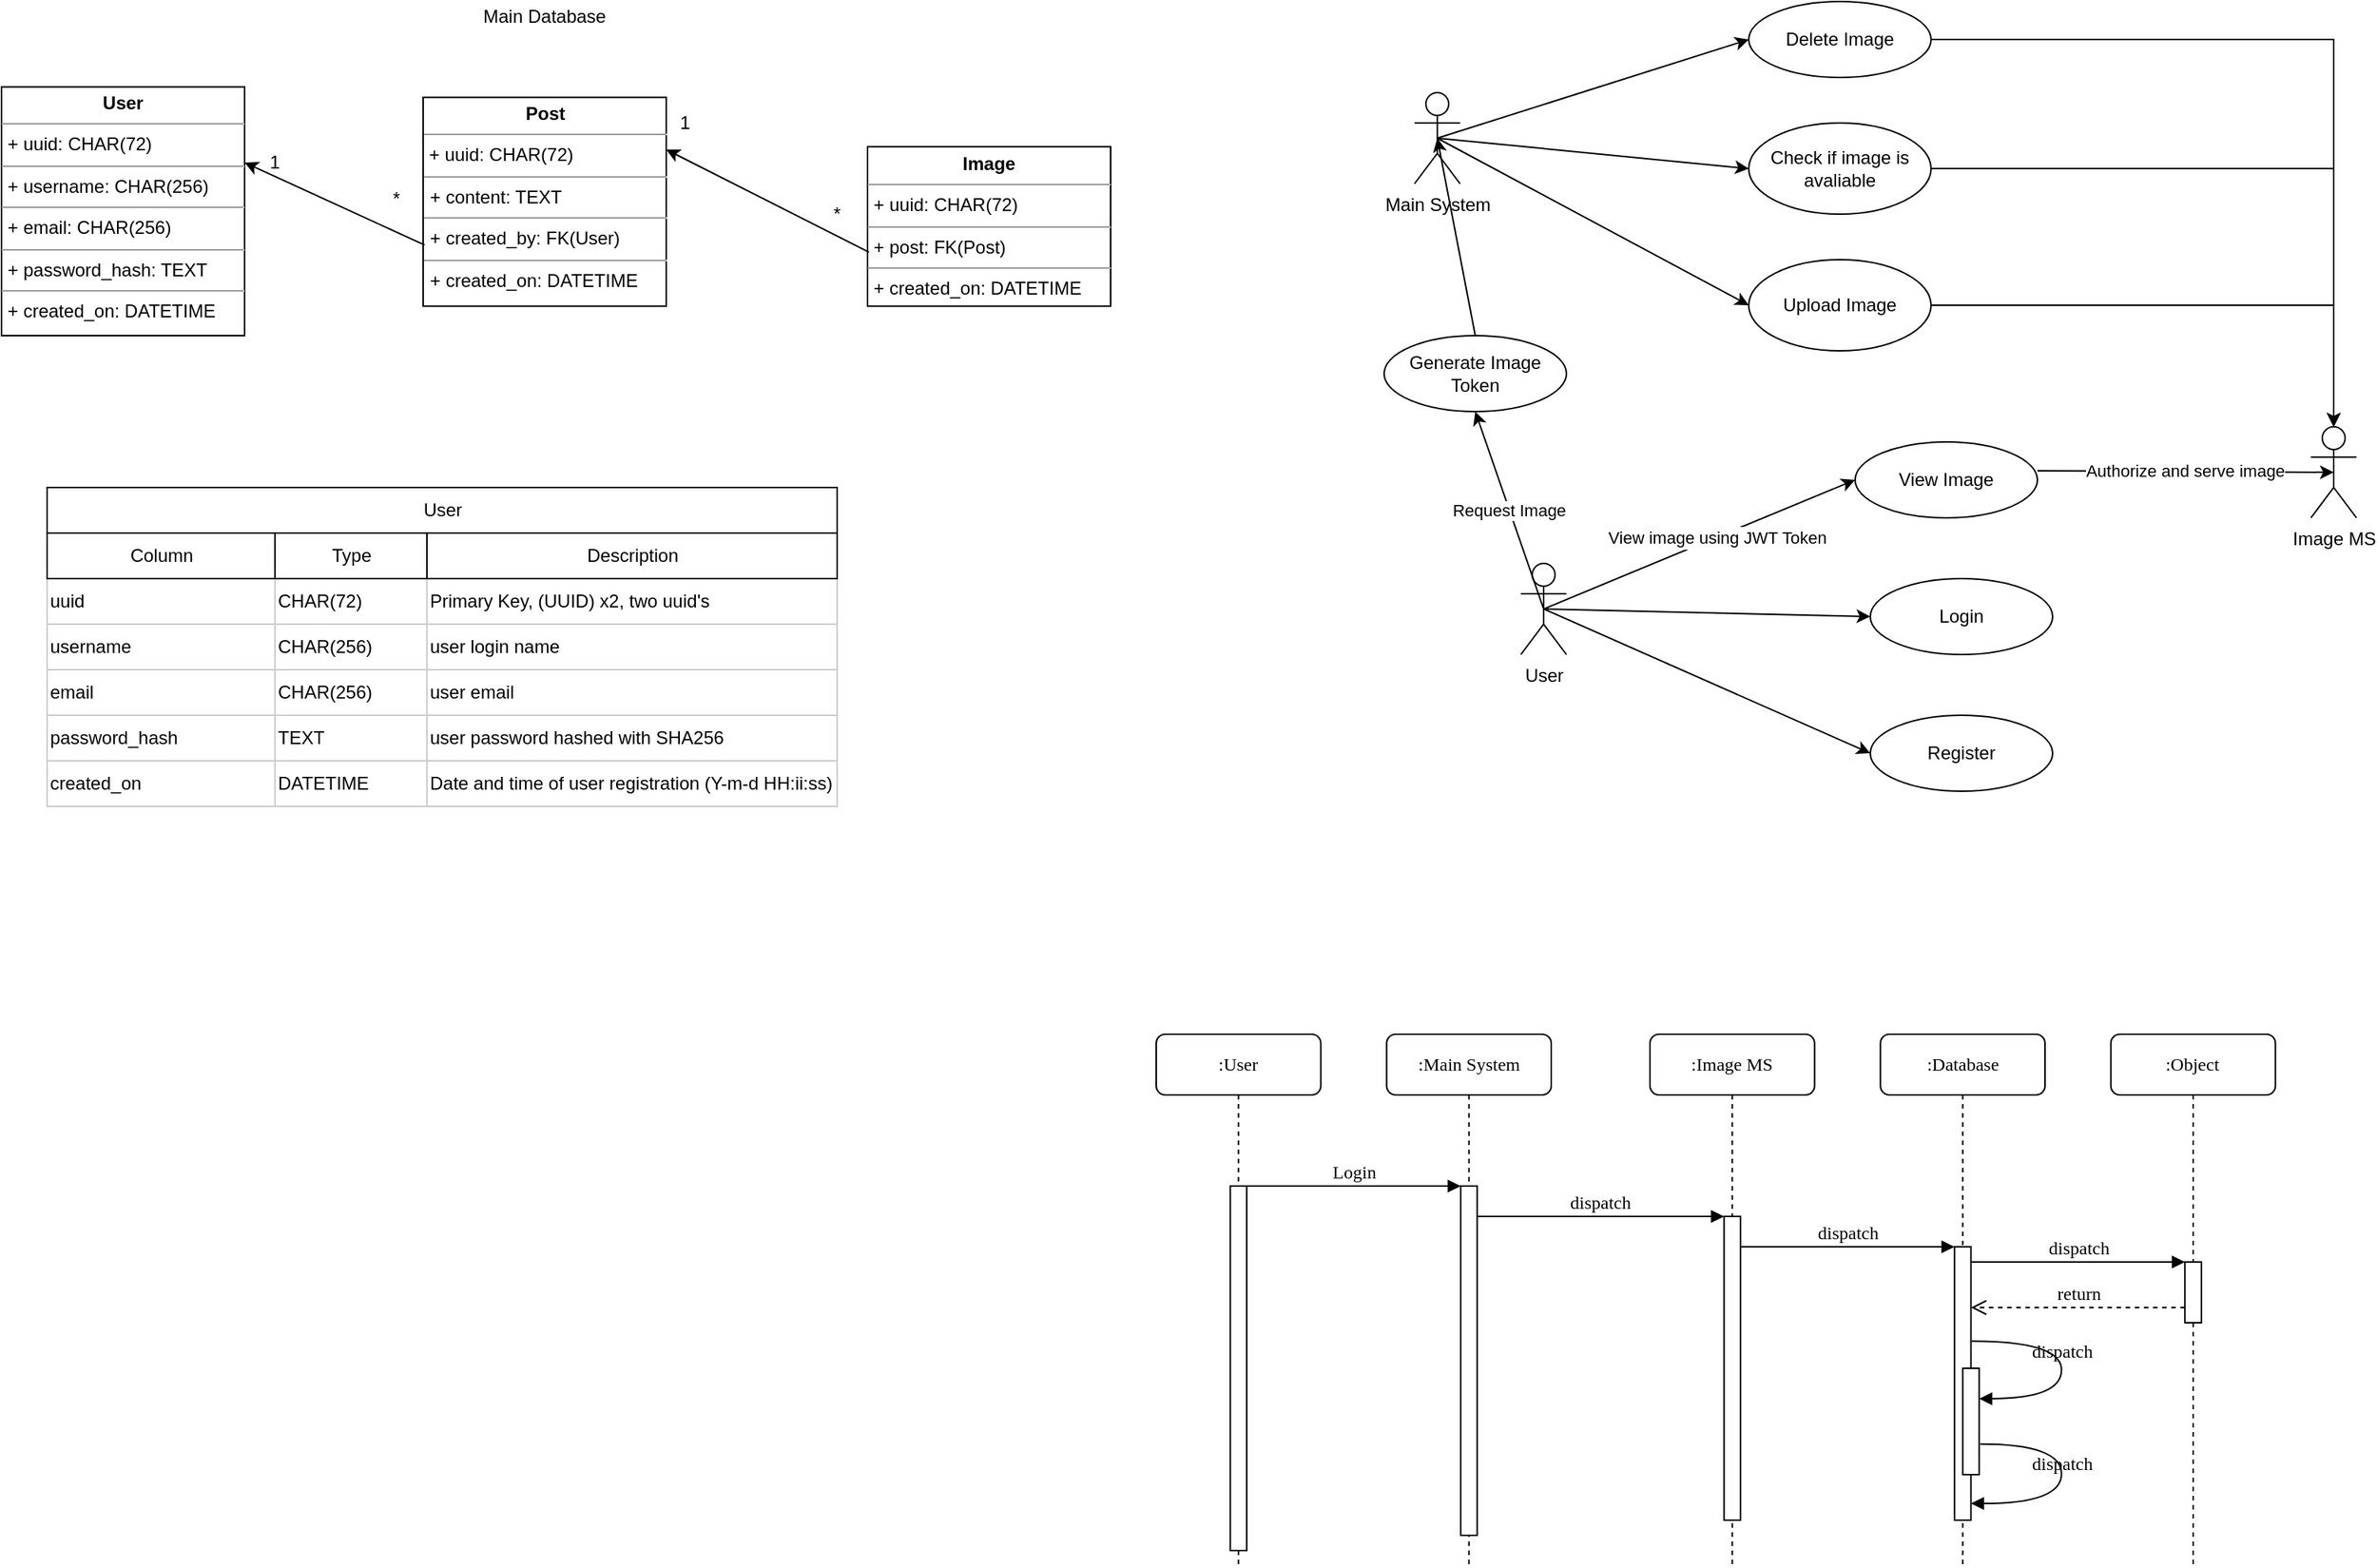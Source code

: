 <mxfile version="12.4.3" type="github" pages="1">
  <diagram id="EZfPujzxDGoqH2DmD0Lw" name="Page-1">
    <mxGraphModel dx="2272" dy="794" grid="1" gridSize="10" guides="1" tooltips="1" connect="1" arrows="1" fold="1" page="1" pageScale="1" pageWidth="850" pageHeight="1100" math="0" shadow="0">
      <root>
        <mxCell id="0"/>
        <mxCell id="1" parent="0"/>
        <mxCell id="Q4DiH3jnf2gUBGXXYlD1-52" style="edgeStyle=orthogonalEdgeStyle;rounded=0;orthogonalLoop=1;jettySize=auto;html=1;exitX=1;exitY=0.5;exitDx=0;exitDy=0;entryX=0.5;entryY=0;entryDx=0;entryDy=0;entryPerimeter=0;" edge="1" parent="1" source="WzK8IxFGAlG5T49nYvyz-2" target="ggfOf4PPvvJDClUDvOLn-1">
          <mxGeometry relative="1" as="geometry"/>
        </mxCell>
        <mxCell id="WzK8IxFGAlG5T49nYvyz-2" value="Upload Image" style="ellipse;whiteSpace=wrap;html=1;" parent="1" vertex="1">
          <mxGeometry x="400" y="240" width="120" height="60" as="geometry"/>
        </mxCell>
        <mxCell id="WzK8IxFGAlG5T49nYvyz-3" value="Main System&lt;br&gt;" style="shape=umlActor;verticalLabelPosition=bottom;labelBackgroundColor=#ffffff;verticalAlign=top;html=1;outlineConnect=0;" parent="1" vertex="1">
          <mxGeometry x="180" y="130" width="30" height="60" as="geometry"/>
        </mxCell>
        <mxCell id="WzK8IxFGAlG5T49nYvyz-6" value="View Image" style="ellipse;whiteSpace=wrap;html=1;" parent="1" vertex="1">
          <mxGeometry x="470" y="360" width="120" height="50" as="geometry"/>
        </mxCell>
        <mxCell id="WzK8IxFGAlG5T49nYvyz-10" value="User&lt;br&gt;" style="shape=umlActor;verticalLabelPosition=bottom;labelBackgroundColor=#ffffff;verticalAlign=top;html=1;outlineConnect=0;" parent="1" vertex="1">
          <mxGeometry x="250" y="440" width="30" height="60" as="geometry"/>
        </mxCell>
        <mxCell id="WzK8IxFGAlG5T49nYvyz-24" value="" style="endArrow=classic;html=1;entryX=0;entryY=0.5;entryDx=0;entryDy=0;exitX=0.5;exitY=0.5;exitDx=0;exitDy=0;exitPerimeter=0;" parent="1" source="WzK8IxFGAlG5T49nYvyz-3" target="WzK8IxFGAlG5T49nYvyz-26" edge="1">
          <mxGeometry width="50" height="50" relative="1" as="geometry">
            <mxPoint x="130" y="180" as="sourcePoint"/>
            <mxPoint x="380" y="260" as="targetPoint"/>
          </mxGeometry>
        </mxCell>
        <mxCell id="Q4DiH3jnf2gUBGXXYlD1-54" style="edgeStyle=orthogonalEdgeStyle;rounded=0;orthogonalLoop=1;jettySize=auto;html=1;exitX=1;exitY=0.5;exitDx=0;exitDy=0;entryX=0.5;entryY=0;entryDx=0;entryDy=0;entryPerimeter=0;" edge="1" parent="1" source="WzK8IxFGAlG5T49nYvyz-25" target="ggfOf4PPvvJDClUDvOLn-1">
          <mxGeometry relative="1" as="geometry"/>
        </mxCell>
        <mxCell id="WzK8IxFGAlG5T49nYvyz-25" value="Delete Image" style="ellipse;whiteSpace=wrap;html=1;" parent="1" vertex="1">
          <mxGeometry x="400" y="70" width="120" height="50" as="geometry"/>
        </mxCell>
        <mxCell id="WzK8IxFGAlG5T49nYvyz-29" value="" style="endArrow=classic;html=1;entryX=0;entryY=0.5;entryDx=0;entryDy=0;exitX=0.5;exitY=0.5;exitDx=0;exitDy=0;exitPerimeter=0;" parent="1" source="WzK8IxFGAlG5T49nYvyz-3" target="WzK8IxFGAlG5T49nYvyz-25" edge="1">
          <mxGeometry width="50" height="50" relative="1" as="geometry">
            <mxPoint x="130" y="180" as="sourcePoint"/>
            <mxPoint x="420" y="90" as="targetPoint"/>
          </mxGeometry>
        </mxCell>
        <mxCell id="ggfOf4PPvvJDClUDvOLn-1" value="Image MS" style="shape=umlActor;verticalLabelPosition=bottom;labelBackgroundColor=#ffffff;verticalAlign=top;html=1;outlineConnect=0;" parent="1" vertex="1">
          <mxGeometry x="770" y="350" width="30" height="60" as="geometry"/>
        </mxCell>
        <mxCell id="ggfOf4PPvvJDClUDvOLn-13" value="Authorize and serve image" style="endArrow=classic;html=1;exitX=1;exitY=0.38;exitDx=0;exitDy=0;exitPerimeter=0;entryX=0.5;entryY=0.5;entryDx=0;entryDy=0;entryPerimeter=0;" parent="1" source="WzK8IxFGAlG5T49nYvyz-6" target="ggfOf4PPvvJDClUDvOLn-1" edge="1">
          <mxGeometry width="50" height="50" relative="1" as="geometry">
            <mxPoint x="630" y="350" as="sourcePoint"/>
            <mxPoint x="670" y="340" as="targetPoint"/>
          </mxGeometry>
        </mxCell>
        <object label="&lt;p style=&quot;margin: 0px ; margin-top: 4px ; text-align: center&quot;&gt;&lt;b&gt;Post&lt;/b&gt;&lt;/p&gt;&lt;hr size=&quot;1&quot;&gt;&amp;nbsp;+&amp;nbsp;&lt;span&gt;uuid: CHAR(72)&lt;/span&gt;&lt;br&gt;&lt;hr size=&quot;1&quot;&gt;&lt;p style=&quot;margin: 0px ; margin-left: 4px&quot;&gt;+ content: TEXT&lt;br&gt;&lt;/p&gt;&lt;hr size=&quot;1&quot;&gt;&lt;p style=&quot;margin: 0px 0px 0px 4px&quot;&gt;&lt;span&gt;+ created_by: FK(User)&lt;/span&gt;&lt;br&gt;&lt;/p&gt;&lt;hr size=&quot;1&quot;&gt;&lt;p style=&quot;margin: 0px 0px 0px 4px&quot;&gt;+ created_on: DATETIME&lt;/p&gt;" placeholders="1" id="Q4DiH3jnf2gUBGXXYlD1-11">
          <mxCell style="verticalAlign=top;align=left;overflow=fill;fontSize=12;fontFamily=Helvetica;html=1;" vertex="1" parent="1">
            <mxGeometry x="-472.5" y="133.13" width="160" height="137.5" as="geometry"/>
          </mxCell>
        </object>
        <object label="&lt;p style=&quot;margin: 0px ; margin-top: 4px ; text-align: center&quot;&gt;&lt;b&gt;Image&lt;/b&gt;&lt;/p&gt;&lt;hr size=&quot;1&quot;&gt;&lt;p style=&quot;margin: 0px ; margin-left: 4px&quot;&gt;+ uuid: CHAR(72)&lt;/p&gt;&lt;hr size=&quot;1&quot;&gt;&lt;p style=&quot;margin: 0px 0px 0px 4px&quot;&gt;&lt;span&gt;+ post: FK(Post)&lt;/span&gt;&lt;br&gt;&lt;/p&gt;&lt;hr size=&quot;1&quot;&gt;&lt;p style=&quot;margin: 0px 0px 0px 4px&quot;&gt;+ created_on: DATETIME&lt;/p&gt;" placeholders="1" id="Q4DiH3jnf2gUBGXXYlD1-14">
          <mxCell style="verticalAlign=top;align=left;overflow=fill;fontSize=12;fontFamily=Helvetica;html=1;" vertex="1" parent="1">
            <mxGeometry x="-180" y="165.63" width="160" height="105" as="geometry"/>
          </mxCell>
        </object>
        <object label="&lt;p style=&quot;margin: 0px ; margin-top: 4px ; text-align: center&quot;&gt;&lt;b&gt;User&lt;/b&gt;&lt;/p&gt;&lt;hr size=&quot;1&quot;&gt;&lt;p style=&quot;margin: 0px ; margin-left: 4px&quot;&gt;+ uuid: CHAR(72)&amp;nbsp;&lt;br&gt;&lt;/p&gt;&lt;hr size=&quot;1&quot;&gt;&lt;p style=&quot;margin: 0px ; margin-left: 4px&quot;&gt;+ username: CHAR(256)&lt;br&gt;&lt;/p&gt;&lt;hr size=&quot;1&quot;&gt;&lt;p style=&quot;margin: 0px 0px 0px 4px&quot;&gt;&lt;span&gt;+ email: CHAR(256)&lt;/span&gt;&lt;/p&gt;&lt;hr size=&quot;1&quot;&gt;&lt;p style=&quot;margin: 0px 0px 0px 4px&quot;&gt;+ password_hash: TEXT&lt;/p&gt;&lt;hr size=&quot;1&quot;&gt;&lt;p style=&quot;margin: 0px 0px 0px 4px&quot;&gt;+ created_on: DATETIME&lt;/p&gt;&lt;p style=&quot;margin: 0px 0px 0px 4px&quot;&gt;&lt;br&gt;&lt;/p&gt;" placeholders="1" id="Q4DiH3jnf2gUBGXXYlD1-15">
          <mxCell style="verticalAlign=top;align=left;overflow=fill;fontSize=12;fontFamily=Helvetica;html=1;" vertex="1" parent="1">
            <mxGeometry x="-750" y="126.25" width="160" height="163.75" as="geometry"/>
          </mxCell>
        </object>
        <mxCell id="Q4DiH3jnf2gUBGXXYlD1-16" value="" style="endArrow=classic;html=1;entryX=1;entryY=0.25;entryDx=0;entryDy=0;exitX=0.006;exitY=0.661;exitDx=0;exitDy=0;exitPerimeter=0;" edge="1" parent="1" source="Q4DiH3jnf2gUBGXXYlD1-14" target="Q4DiH3jnf2gUBGXXYlD1-11">
          <mxGeometry width="50" height="50" relative="1" as="geometry">
            <mxPoint x="-209" y="220" as="sourcePoint"/>
            <mxPoint x="-300" y="150" as="targetPoint"/>
          </mxGeometry>
        </mxCell>
        <mxCell id="Q4DiH3jnf2gUBGXXYlD1-19" value="" style="endArrow=classic;html=1;entryX=1;entryY=0.304;entryDx=0;entryDy=0;entryPerimeter=0;exitX=0.006;exitY=0.707;exitDx=0;exitDy=0;exitPerimeter=0;" edge="1" parent="1" source="Q4DiH3jnf2gUBGXXYlD1-11" target="Q4DiH3jnf2gUBGXXYlD1-15">
          <mxGeometry width="50" height="50" relative="1" as="geometry">
            <mxPoint x="-550" y="250" as="sourcePoint"/>
            <mxPoint x="-500" y="200" as="targetPoint"/>
          </mxGeometry>
        </mxCell>
        <mxCell id="Q4DiH3jnf2gUBGXXYlD1-20" value="Main Database" style="text;html=1;strokeColor=none;fillColor=none;align=center;verticalAlign=middle;whiteSpace=wrap;rounded=0;" vertex="1" parent="1">
          <mxGeometry x="-450" y="70" width="115" height="20" as="geometry"/>
        </mxCell>
        <mxCell id="Q4DiH3jnf2gUBGXXYlD1-21" value="1" style="text;html=1;strokeColor=none;fillColor=none;align=center;verticalAlign=middle;whiteSpace=wrap;rounded=0;" vertex="1" parent="1">
          <mxGeometry x="-320" y="140" width="40" height="20" as="geometry"/>
        </mxCell>
        <mxCell id="Q4DiH3jnf2gUBGXXYlD1-22" value="*" style="text;html=1;strokeColor=none;fillColor=none;align=center;verticalAlign=middle;whiteSpace=wrap;rounded=0;" vertex="1" parent="1">
          <mxGeometry x="-220" y="200" width="40" height="20" as="geometry"/>
        </mxCell>
        <mxCell id="Q4DiH3jnf2gUBGXXYlD1-23" value="1" style="text;html=1;strokeColor=none;fillColor=none;align=center;verticalAlign=middle;whiteSpace=wrap;rounded=0;" vertex="1" parent="1">
          <mxGeometry x="-590" y="166" width="40" height="20" as="geometry"/>
        </mxCell>
        <mxCell id="Q4DiH3jnf2gUBGXXYlD1-24" value="*" style="text;html=1;strokeColor=none;fillColor=none;align=center;verticalAlign=middle;whiteSpace=wrap;rounded=0;" vertex="1" parent="1">
          <mxGeometry x="-510" y="190" width="40" height="20" as="geometry"/>
        </mxCell>
        <mxCell id="Q4DiH3jnf2gUBGXXYlD1-53" style="edgeStyle=orthogonalEdgeStyle;rounded=0;orthogonalLoop=1;jettySize=auto;html=1;exitX=1;exitY=0.5;exitDx=0;exitDy=0;entryX=0.5;entryY=0;entryDx=0;entryDy=0;entryPerimeter=0;" edge="1" parent="1" source="WzK8IxFGAlG5T49nYvyz-26" target="ggfOf4PPvvJDClUDvOLn-1">
          <mxGeometry relative="1" as="geometry">
            <mxPoint x="780" y="270" as="targetPoint"/>
          </mxGeometry>
        </mxCell>
        <mxCell id="WzK8IxFGAlG5T49nYvyz-26" value="Check if image is avaliable" style="ellipse;whiteSpace=wrap;html=1;" parent="1" vertex="1">
          <mxGeometry x="400" y="150" width="120" height="60" as="geometry"/>
        </mxCell>
        <mxCell id="Q4DiH3jnf2gUBGXXYlD1-34" value="" style="endArrow=classic;html=1;exitX=0.5;exitY=0.5;exitDx=0;exitDy=0;exitPerimeter=0;entryX=0;entryY=0.5;entryDx=0;entryDy=0;" edge="1" parent="1" source="WzK8IxFGAlG5T49nYvyz-3" target="WzK8IxFGAlG5T49nYvyz-2">
          <mxGeometry width="50" height="50" relative="1" as="geometry">
            <mxPoint x="300" y="310" as="sourcePoint"/>
            <mxPoint x="350" y="260" as="targetPoint"/>
          </mxGeometry>
        </mxCell>
        <mxCell id="Q4DiH3jnf2gUBGXXYlD1-36" value="Generate Image Token" style="ellipse;whiteSpace=wrap;html=1;" vertex="1" parent="1">
          <mxGeometry x="160" y="290" width="120" height="50" as="geometry"/>
        </mxCell>
        <mxCell id="Q4DiH3jnf2gUBGXXYlD1-41" value="" style="endArrow=classic;html=1;entryX=0.5;entryY=0.5;entryDx=0;entryDy=0;entryPerimeter=0;exitX=0.5;exitY=0;exitDx=0;exitDy=0;" edge="1" parent="1" source="Q4DiH3jnf2gUBGXXYlD1-36" target="WzK8IxFGAlG5T49nYvyz-3">
          <mxGeometry width="50" height="50" relative="1" as="geometry">
            <mxPoint x="240" y="410" as="sourcePoint"/>
            <mxPoint x="290" y="360" as="targetPoint"/>
          </mxGeometry>
        </mxCell>
        <mxCell id="Q4DiH3jnf2gUBGXXYlD1-45" value="Login" style="ellipse;whiteSpace=wrap;html=1;" vertex="1" parent="1">
          <mxGeometry x="480" y="450" width="120" height="50" as="geometry"/>
        </mxCell>
        <mxCell id="Q4DiH3jnf2gUBGXXYlD1-47" value="" style="endArrow=classic;html=1;exitX=0.5;exitY=0.5;exitDx=0;exitDy=0;exitPerimeter=0;entryX=0;entryY=0.5;entryDx=0;entryDy=0;" edge="1" parent="1" source="WzK8IxFGAlG5T49nYvyz-10" target="Q4DiH3jnf2gUBGXXYlD1-45">
          <mxGeometry width="50" height="50" relative="1" as="geometry">
            <mxPoint x="300" y="580" as="sourcePoint"/>
            <mxPoint x="350" y="530" as="targetPoint"/>
          </mxGeometry>
        </mxCell>
        <mxCell id="Q4DiH3jnf2gUBGXXYlD1-50" value="Request Image" style="endArrow=classic;html=1;entryX=0.5;entryY=1;entryDx=0;entryDy=0;exitX=0.5;exitY=0.5;exitDx=0;exitDy=0;exitPerimeter=0;" edge="1" parent="1" source="WzK8IxFGAlG5T49nYvyz-10" target="Q4DiH3jnf2gUBGXXYlD1-36">
          <mxGeometry width="50" height="50" relative="1" as="geometry">
            <mxPoint x="295" y="450" as="sourcePoint"/>
            <mxPoint x="410" y="375" as="targetPoint"/>
          </mxGeometry>
        </mxCell>
        <mxCell id="Q4DiH3jnf2gUBGXXYlD1-57" value="" style="endArrow=classic;html=1;entryX=0;entryY=0.5;entryDx=0;entryDy=0;exitX=0.5;exitY=0.5;exitDx=0;exitDy=0;exitPerimeter=0;" edge="1" parent="1" source="WzK8IxFGAlG5T49nYvyz-10" target="WzK8IxFGAlG5T49nYvyz-6">
          <mxGeometry width="50" height="50" relative="1" as="geometry">
            <mxPoint x="-330" y="580" as="sourcePoint"/>
            <mxPoint x="-280" y="530" as="targetPoint"/>
          </mxGeometry>
        </mxCell>
        <mxCell id="Q4DiH3jnf2gUBGXXYlD1-59" value="&lt;span style=&quot;font-size: 11px&quot;&gt;View image using JWT Token&lt;/span&gt;" style="text;html=1;align=center;verticalAlign=middle;resizable=0;points=[];;labelBackgroundColor=#ffffff;" vertex="1" connectable="0" parent="Q4DiH3jnf2gUBGXXYlD1-57">
          <mxGeometry x="0.11" relative="1" as="geometry">
            <mxPoint as="offset"/>
          </mxGeometry>
        </mxCell>
        <mxCell id="Q4DiH3jnf2gUBGXXYlD1-61" value="Register" style="ellipse;whiteSpace=wrap;html=1;" vertex="1" parent="1">
          <mxGeometry x="480" y="540" width="120" height="50" as="geometry"/>
        </mxCell>
        <mxCell id="Q4DiH3jnf2gUBGXXYlD1-62" value="" style="endArrow=classic;html=1;exitX=0.5;exitY=0.5;exitDx=0;exitDy=0;exitPerimeter=0;entryX=0;entryY=0.5;entryDx=0;entryDy=0;" edge="1" parent="1" source="WzK8IxFGAlG5T49nYvyz-10" target="Q4DiH3jnf2gUBGXXYlD1-61">
          <mxGeometry width="50" height="50" relative="1" as="geometry">
            <mxPoint x="390" y="590" as="sourcePoint"/>
            <mxPoint x="440" y="540" as="targetPoint"/>
          </mxGeometry>
        </mxCell>
        <mxCell id="Q4DiH3jnf2gUBGXXYlD1-369" value="" style="group" vertex="1" connectable="0" parent="1">
          <mxGeometry x="-720" y="390" width="520" height="210" as="geometry"/>
        </mxCell>
        <mxCell id="Q4DiH3jnf2gUBGXXYlD1-253" value="user login name" style="align=left;strokeColor=#CCCCCC;html=1;" vertex="1" parent="Q4DiH3jnf2gUBGXXYlD1-369">
          <mxGeometry x="250" y="90" width="270" height="30" as="geometry"/>
        </mxCell>
        <mxCell id="Q4DiH3jnf2gUBGXXYlD1-254" value="username" style="align=left;strokeColor=#CCCCCC;html=1;" vertex="1" parent="Q4DiH3jnf2gUBGXXYlD1-369">
          <mxGeometry y="90" width="150" height="30" as="geometry"/>
        </mxCell>
        <mxCell id="Q4DiH3jnf2gUBGXXYlD1-256" value="CHAR(256)" style="align=left;strokeColor=#CCCCCC;html=1;" vertex="1" parent="Q4DiH3jnf2gUBGXXYlD1-369">
          <mxGeometry x="150" y="90" width="100" height="30" as="geometry"/>
        </mxCell>
        <mxCell id="Q4DiH3jnf2gUBGXXYlD1-259" value="User" style="strokeWidth=1;fontStyle=0;html=1;" vertex="1" parent="Q4DiH3jnf2gUBGXXYlD1-369">
          <mxGeometry width="520" height="30" as="geometry"/>
        </mxCell>
        <mxCell id="Q4DiH3jnf2gUBGXXYlD1-260" value="user email" style="align=left;strokeColor=#CCCCCC;html=1;" vertex="1" parent="Q4DiH3jnf2gUBGXXYlD1-369">
          <mxGeometry x="250" y="120" width="270" height="30" as="geometry"/>
        </mxCell>
        <mxCell id="Q4DiH3jnf2gUBGXXYlD1-261" value="CHAR(256)" style="align=left;strokeColor=#CCCCCC;html=1;" vertex="1" parent="Q4DiH3jnf2gUBGXXYlD1-369">
          <mxGeometry x="150" y="120" width="100" height="30" as="geometry"/>
        </mxCell>
        <mxCell id="Q4DiH3jnf2gUBGXXYlD1-262" value="email" style="align=left;strokeColor=#CCCCCC;html=1;" vertex="1" parent="Q4DiH3jnf2gUBGXXYlD1-369">
          <mxGeometry y="120" width="150" height="30" as="geometry"/>
        </mxCell>
        <mxCell id="Q4DiH3jnf2gUBGXXYlD1-263" value="user password hashed with SHA256" style="align=left;strokeColor=#CCCCCC;html=1;" vertex="1" parent="Q4DiH3jnf2gUBGXXYlD1-369">
          <mxGeometry x="250" y="150" width="270" height="30" as="geometry"/>
        </mxCell>
        <mxCell id="Q4DiH3jnf2gUBGXXYlD1-264" value="TEXT" style="align=left;strokeColor=#CCCCCC;html=1;" vertex="1" parent="Q4DiH3jnf2gUBGXXYlD1-369">
          <mxGeometry x="150" y="150" width="100" height="30" as="geometry"/>
        </mxCell>
        <mxCell id="Q4DiH3jnf2gUBGXXYlD1-265" value="password_hash" style="align=left;strokeColor=#CCCCCC;html=1;" vertex="1" parent="Q4DiH3jnf2gUBGXXYlD1-369">
          <mxGeometry y="150" width="150" height="30" as="geometry"/>
        </mxCell>
        <mxCell id="Q4DiH3jnf2gUBGXXYlD1-266" value="created_on" style="align=left;strokeColor=#CCCCCC;html=1;" vertex="1" parent="Q4DiH3jnf2gUBGXXYlD1-369">
          <mxGeometry y="180" width="150" height="30" as="geometry"/>
        </mxCell>
        <mxCell id="Q4DiH3jnf2gUBGXXYlD1-267" value="DATETIME" style="align=left;strokeColor=#CCCCCC;html=1;" vertex="1" parent="Q4DiH3jnf2gUBGXXYlD1-369">
          <mxGeometry x="150" y="180" width="100" height="30" as="geometry"/>
        </mxCell>
        <mxCell id="Q4DiH3jnf2gUBGXXYlD1-268" value="Date and time of user registration (Y-m-d HH:ii:ss)" style="align=left;strokeColor=#CCCCCC;html=1;" vertex="1" parent="Q4DiH3jnf2gUBGXXYlD1-369">
          <mxGeometry x="250" y="180" width="270" height="30" as="geometry"/>
        </mxCell>
        <mxCell id="Q4DiH3jnf2gUBGXXYlD1-211" value="Primary Key, (UUID) x2, two uuid&#39;s&amp;nbsp;" style="align=left;strokeColor=#CCCCCC;html=1;" vertex="1" parent="Q4DiH3jnf2gUBGXXYlD1-369">
          <mxGeometry x="250" y="60" width="270" height="30" as="geometry"/>
        </mxCell>
        <mxCell id="Q4DiH3jnf2gUBGXXYlD1-189" value="uuid" style="align=left;strokeColor=#CCCCCC;html=1;" vertex="1" parent="Q4DiH3jnf2gUBGXXYlD1-369">
          <mxGeometry y="60" width="150" height="30" as="geometry"/>
        </mxCell>
        <mxCell id="Q4DiH3jnf2gUBGXXYlD1-195" value="Column" style="strokeWidth=1;fontStyle=0;html=1;" vertex="1" parent="Q4DiH3jnf2gUBGXXYlD1-369">
          <mxGeometry y="30" width="150" height="30" as="geometry"/>
        </mxCell>
        <mxCell id="Q4DiH3jnf2gUBGXXYlD1-198" value="CHAR(72)" style="align=left;strokeColor=#CCCCCC;html=1;" vertex="1" parent="Q4DiH3jnf2gUBGXXYlD1-369">
          <mxGeometry x="150" y="60" width="100" height="30" as="geometry"/>
        </mxCell>
        <mxCell id="Q4DiH3jnf2gUBGXXYlD1-199" value="Type" style="strokeWidth=1;fontStyle=0;html=1;" vertex="1" parent="Q4DiH3jnf2gUBGXXYlD1-369">
          <mxGeometry x="150" y="30" width="100" height="30" as="geometry"/>
        </mxCell>
        <mxCell id="Q4DiH3jnf2gUBGXXYlD1-200" value="Description" style="strokeWidth=1;fontStyle=0;html=1;labelBorderColor=none;" vertex="1" parent="Q4DiH3jnf2gUBGXXYlD1-369">
          <mxGeometry x="250" y="30" width="270" height="30" as="geometry"/>
        </mxCell>
        <mxCell id="Q4DiH3jnf2gUBGXXYlD1-331" value=":Main System" style="shape=umlLifeline;perimeter=lifelinePerimeter;whiteSpace=wrap;html=1;container=1;collapsible=0;recursiveResize=0;outlineConnect=0;rounded=1;shadow=0;comic=0;labelBackgroundColor=none;strokeWidth=1;fontFamily=Verdana;fontSize=12;align=center;" vertex="1" parent="1">
          <mxGeometry x="161.67" y="750" width="108.33" height="350" as="geometry"/>
        </mxCell>
        <mxCell id="Q4DiH3jnf2gUBGXXYlD1-332" value="" style="html=1;points=[];perimeter=orthogonalPerimeter;rounded=0;shadow=0;comic=0;labelBackgroundColor=none;strokeWidth=1;fontFamily=Verdana;fontSize=12;align=center;" vertex="1" parent="Q4DiH3jnf2gUBGXXYlD1-331">
          <mxGeometry x="48.75" y="100" width="10.833" height="230" as="geometry"/>
        </mxCell>
        <mxCell id="Q4DiH3jnf2gUBGXXYlD1-333" value=":Image MS" style="shape=umlLifeline;perimeter=lifelinePerimeter;whiteSpace=wrap;html=1;container=1;collapsible=0;recursiveResize=0;outlineConnect=0;rounded=1;shadow=0;comic=0;labelBackgroundColor=none;strokeWidth=1;fontFamily=Verdana;fontSize=12;align=center;" vertex="1" parent="1">
          <mxGeometry x="335" y="750" width="108.33" height="350" as="geometry"/>
        </mxCell>
        <mxCell id="Q4DiH3jnf2gUBGXXYlD1-334" value="" style="html=1;points=[];perimeter=orthogonalPerimeter;rounded=0;shadow=0;comic=0;labelBackgroundColor=none;strokeWidth=1;fontFamily=Verdana;fontSize=12;align=center;" vertex="1" parent="Q4DiH3jnf2gUBGXXYlD1-333">
          <mxGeometry x="48.75" y="120" width="10.833" height="200" as="geometry"/>
        </mxCell>
        <mxCell id="Q4DiH3jnf2gUBGXXYlD1-335" value=":Database" style="shape=umlLifeline;perimeter=lifelinePerimeter;whiteSpace=wrap;html=1;container=1;collapsible=0;recursiveResize=0;outlineConnect=0;rounded=1;shadow=0;comic=0;labelBackgroundColor=none;strokeWidth=1;fontFamily=Verdana;fontSize=12;align=center;" vertex="1" parent="1">
          <mxGeometry x="486.67" y="750" width="108.33" height="350" as="geometry"/>
        </mxCell>
        <mxCell id="Q4DiH3jnf2gUBGXXYlD1-336" value=":Object" style="shape=umlLifeline;perimeter=lifelinePerimeter;whiteSpace=wrap;html=1;container=1;collapsible=0;recursiveResize=0;outlineConnect=0;rounded=1;shadow=0;comic=0;labelBackgroundColor=none;strokeWidth=1;fontFamily=Verdana;fontSize=12;align=center;" vertex="1" parent="1">
          <mxGeometry x="638.33" y="750" width="108.33" height="350" as="geometry"/>
        </mxCell>
        <mxCell id="Q4DiH3jnf2gUBGXXYlD1-339" value=":User" style="shape=umlLifeline;perimeter=lifelinePerimeter;whiteSpace=wrap;html=1;container=1;collapsible=0;recursiveResize=0;outlineConnect=0;rounded=1;shadow=0;comic=0;labelBackgroundColor=none;strokeWidth=1;fontFamily=Verdana;fontSize=12;align=center;" vertex="1" parent="1">
          <mxGeometry x="10" y="750" width="108.33" height="350" as="geometry"/>
        </mxCell>
        <mxCell id="Q4DiH3jnf2gUBGXXYlD1-340" value="" style="html=1;points=[];perimeter=orthogonalPerimeter;rounded=0;shadow=0;comic=0;labelBackgroundColor=none;strokeWidth=1;fontFamily=Verdana;fontSize=12;align=center;" vertex="1" parent="Q4DiH3jnf2gUBGXXYlD1-339">
          <mxGeometry x="48.75" y="100" width="10.83" height="240" as="geometry"/>
        </mxCell>
        <mxCell id="Q4DiH3jnf2gUBGXXYlD1-341" value="" style="html=1;points=[];perimeter=orthogonalPerimeter;rounded=0;shadow=0;comic=0;labelBackgroundColor=none;strokeWidth=1;fontFamily=Verdana;fontSize=12;align=center;" vertex="1" parent="1">
          <mxGeometry x="535.417" y="890" width="10.833" height="180" as="geometry"/>
        </mxCell>
        <mxCell id="Q4DiH3jnf2gUBGXXYlD1-342" value="dispatch" style="html=1;verticalAlign=bottom;endArrow=block;labelBackgroundColor=none;fontFamily=Verdana;fontSize=12;edgeStyle=elbowEdgeStyle;elbow=vertical;" edge="1" parent="1" source="Q4DiH3jnf2gUBGXXYlD1-334" target="Q4DiH3jnf2gUBGXXYlD1-341">
          <mxGeometry relative="1" as="geometry">
            <mxPoint x="454.167" y="890" as="sourcePoint"/>
            <Array as="points">
              <mxPoint x="400" y="890"/>
            </Array>
          </mxGeometry>
        </mxCell>
        <mxCell id="Q4DiH3jnf2gUBGXXYlD1-343" value="" style="html=1;points=[];perimeter=orthogonalPerimeter;rounded=0;shadow=0;comic=0;labelBackgroundColor=none;strokeWidth=1;fontFamily=Verdana;fontSize=12;align=center;" vertex="1" parent="1">
          <mxGeometry x="687.083" y="900" width="10.833" height="40" as="geometry"/>
        </mxCell>
        <mxCell id="Q4DiH3jnf2gUBGXXYlD1-344" value="dispatch" style="html=1;verticalAlign=bottom;endArrow=block;entryX=0;entryY=0;labelBackgroundColor=none;fontFamily=Verdana;fontSize=12;edgeStyle=elbowEdgeStyle;elbow=vertical;" edge="1" parent="1" source="Q4DiH3jnf2gUBGXXYlD1-341" target="Q4DiH3jnf2gUBGXXYlD1-343">
          <mxGeometry relative="1" as="geometry">
            <mxPoint x="605.833" y="900" as="sourcePoint"/>
          </mxGeometry>
        </mxCell>
        <mxCell id="Q4DiH3jnf2gUBGXXYlD1-345" value="return" style="html=1;verticalAlign=bottom;endArrow=open;dashed=1;endSize=8;labelBackgroundColor=none;fontFamily=Verdana;fontSize=12;edgeStyle=elbowEdgeStyle;elbow=vertical;" edge="1" parent="1" source="Q4DiH3jnf2gUBGXXYlD1-343" target="Q4DiH3jnf2gUBGXXYlD1-341">
          <mxGeometry relative="1" as="geometry">
            <mxPoint x="605.833" y="976" as="targetPoint"/>
            <Array as="points">
              <mxPoint x="627.5" y="930"/>
              <mxPoint x="660" y="930"/>
            </Array>
          </mxGeometry>
        </mxCell>
        <mxCell id="Q4DiH3jnf2gUBGXXYlD1-354" value="Login" style="html=1;verticalAlign=bottom;endArrow=block;entryX=0;entryY=0;labelBackgroundColor=none;fontFamily=Verdana;fontSize=12;edgeStyle=elbowEdgeStyle;elbow=vertical;" edge="1" parent="1" source="Q4DiH3jnf2gUBGXXYlD1-340" target="Q4DiH3jnf2gUBGXXYlD1-332">
          <mxGeometry relative="1" as="geometry">
            <mxPoint x="140" y="860" as="sourcePoint"/>
          </mxGeometry>
        </mxCell>
        <mxCell id="Q4DiH3jnf2gUBGXXYlD1-355" value="dispatch" style="html=1;verticalAlign=bottom;endArrow=block;entryX=0;entryY=0;labelBackgroundColor=none;fontFamily=Verdana;fontSize=12;edgeStyle=elbowEdgeStyle;elbow=vertical;" edge="1" parent="1" source="Q4DiH3jnf2gUBGXXYlD1-332" target="Q4DiH3jnf2gUBGXXYlD1-334">
          <mxGeometry relative="1" as="geometry">
            <mxPoint x="302.5" y="870" as="sourcePoint"/>
          </mxGeometry>
        </mxCell>
        <mxCell id="Q4DiH3jnf2gUBGXXYlD1-356" value="" style="html=1;points=[];perimeter=orthogonalPerimeter;rounded=0;shadow=0;comic=0;labelBackgroundColor=none;strokeWidth=1;fontFamily=Verdana;fontSize=12;align=center;" vertex="1" parent="1">
          <mxGeometry x="540.833" y="970" width="10.833" height="70" as="geometry"/>
        </mxCell>
        <mxCell id="Q4DiH3jnf2gUBGXXYlD1-357" value="dispatch" style="html=1;verticalAlign=bottom;endArrow=block;labelBackgroundColor=none;fontFamily=Verdana;fontSize=12;elbow=vertical;edgeStyle=orthogonalEdgeStyle;curved=1;entryX=1;entryY=0.286;entryPerimeter=0;exitX=1.038;exitY=0.345;exitPerimeter=0;" edge="1" parent="1" source="Q4DiH3jnf2gUBGXXYlD1-341" target="Q4DiH3jnf2gUBGXXYlD1-356">
          <mxGeometry relative="1" as="geometry">
            <mxPoint x="405.417" y="900" as="sourcePoint"/>
            <mxPoint x="546.25" y="900" as="targetPoint"/>
            <Array as="points">
              <mxPoint x="605.833" y="952"/>
              <mxPoint x="605.833" y="990"/>
            </Array>
          </mxGeometry>
        </mxCell>
        <mxCell id="Q4DiH3jnf2gUBGXXYlD1-358" value="dispatch" style="html=1;verticalAlign=bottom;endArrow=block;labelBackgroundColor=none;fontFamily=Verdana;fontSize=12;elbow=vertical;edgeStyle=orthogonalEdgeStyle;curved=1;exitX=1.066;exitY=0.713;exitPerimeter=0;" edge="1" parent="1" source="Q4DiH3jnf2gUBGXXYlD1-356">
          <mxGeometry relative="1" as="geometry">
            <mxPoint x="562.861" y="1020" as="sourcePoint"/>
            <mxPoint x="546.25" y="1059" as="targetPoint"/>
            <Array as="points">
              <mxPoint x="605.833" y="1020"/>
              <mxPoint x="605.833" y="1059"/>
            </Array>
          </mxGeometry>
        </mxCell>
      </root>
    </mxGraphModel>
  </diagram>
</mxfile>
